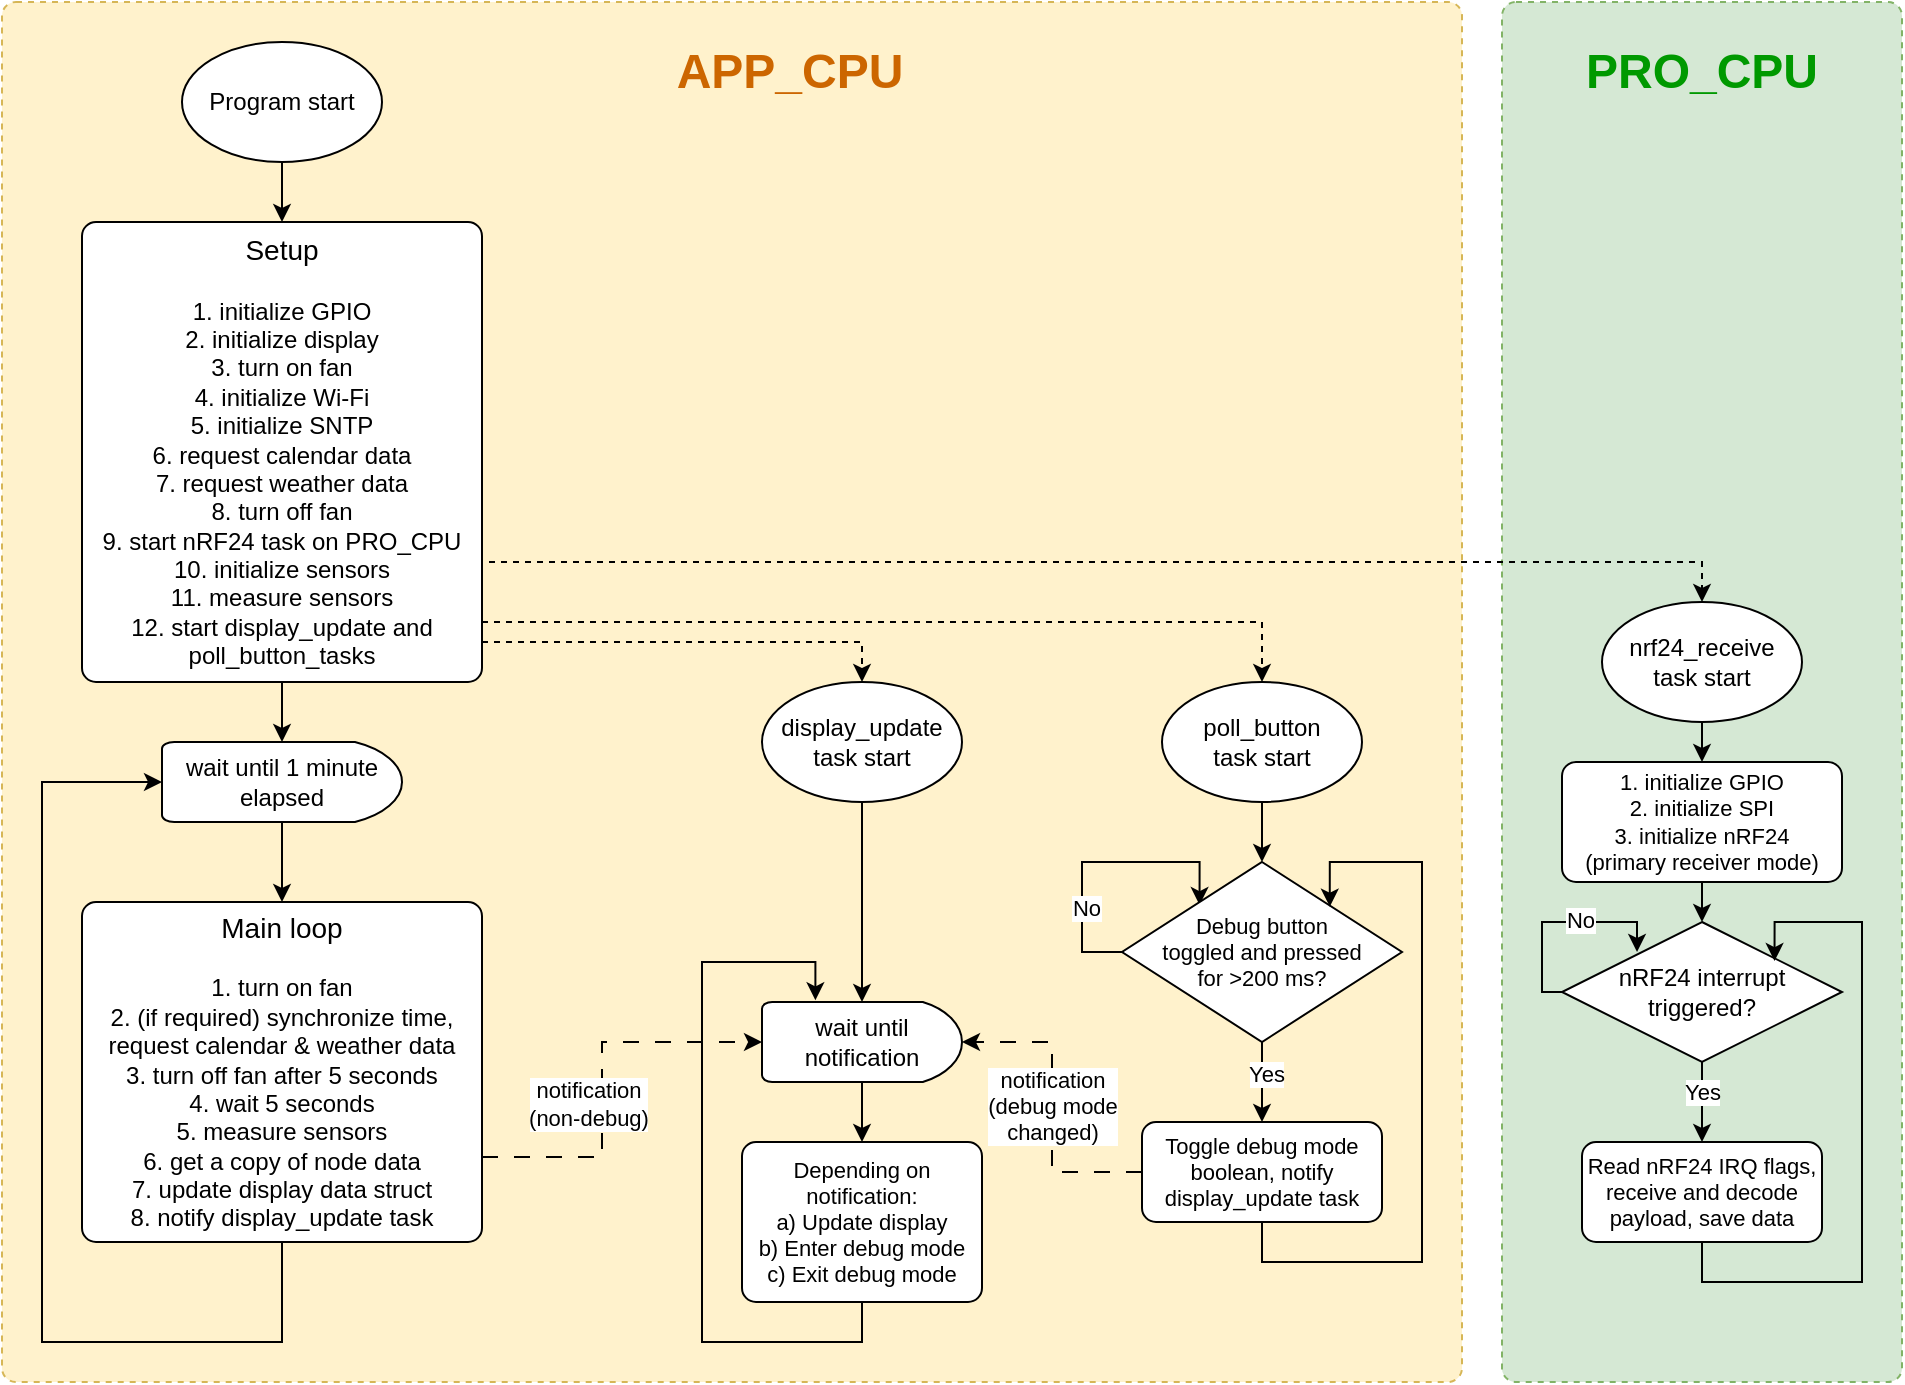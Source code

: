 <mxfile version="26.0.16">
  <diagram id="C5RBs43oDa-KdzZeNtuy" name="Page-1">
    <mxGraphModel dx="2062" dy="666" grid="1" gridSize="10" guides="1" tooltips="1" connect="1" arrows="1" fold="1" page="1" pageScale="1" pageWidth="827" pageHeight="1169" math="0" shadow="0">
      <root>
        <mxCell id="WIyWlLk6GJQsqaUBKTNV-0" />
        <mxCell id="WIyWlLk6GJQsqaUBKTNV-1" parent="WIyWlLk6GJQsqaUBKTNV-0" />
        <mxCell id="8JMaUqoVzFi5IFR0wav9-44" value="" style="rounded=1;whiteSpace=wrap;html=1;absoluteArcSize=1;arcSize=14;strokeWidth=1;dashed=1;fillColor=#d5e8d4;strokeColor=#82b366;" vertex="1" parent="WIyWlLk6GJQsqaUBKTNV-1">
          <mxGeometry x="740" y="140" width="200" height="690" as="geometry" />
        </mxCell>
        <mxCell id="8JMaUqoVzFi5IFR0wav9-42" value="" style="rounded=1;whiteSpace=wrap;html=1;absoluteArcSize=1;arcSize=14;strokeWidth=1;dashed=1;fillColor=#fff2cc;strokeColor=#d6b656;" vertex="1" parent="WIyWlLk6GJQsqaUBKTNV-1">
          <mxGeometry x="-10" y="140" width="730" height="690" as="geometry" />
        </mxCell>
        <mxCell id="8JMaUqoVzFi5IFR0wav9-2" value="" style="edgeStyle=orthogonalEdgeStyle;rounded=0;orthogonalLoop=1;jettySize=auto;html=1;entryX=0.5;entryY=0;entryDx=0;entryDy=0;exitX=0.5;exitY=1;exitDx=0;exitDy=0;exitPerimeter=0;" edge="1" parent="WIyWlLk6GJQsqaUBKTNV-1" source="8JMaUqoVzFi5IFR0wav9-0" target="8JMaUqoVzFi5IFR0wav9-1">
          <mxGeometry relative="1" as="geometry" />
        </mxCell>
        <mxCell id="8JMaUqoVzFi5IFR0wav9-0" value="Program start" style="strokeWidth=1;html=1;shape=mxgraph.flowchart.start_1;whiteSpace=wrap;" vertex="1" parent="WIyWlLk6GJQsqaUBKTNV-1">
          <mxGeometry x="80" y="160" width="100" height="60" as="geometry" />
        </mxCell>
        <mxCell id="8JMaUqoVzFi5IFR0wav9-4" value="" style="edgeStyle=orthogonalEdgeStyle;rounded=0;orthogonalLoop=1;jettySize=auto;html=1;exitX=1;exitY=0.75;exitDx=0;exitDy=0;dashed=1;entryX=0.5;entryY=0;entryDx=0;entryDy=0;entryPerimeter=0;" edge="1" parent="WIyWlLk6GJQsqaUBKTNV-1" source="8JMaUqoVzFi5IFR0wav9-1" target="8JMaUqoVzFi5IFR0wav9-9">
          <mxGeometry relative="1" as="geometry">
            <mxPoint x="680" y="480" as="targetPoint" />
            <Array as="points">
              <mxPoint x="840" y="420" />
            </Array>
          </mxGeometry>
        </mxCell>
        <mxCell id="8JMaUqoVzFi5IFR0wav9-11" value="" style="edgeStyle=orthogonalEdgeStyle;rounded=0;orthogonalLoop=1;jettySize=auto;html=1;entryX=0.5;entryY=0;entryDx=0;entryDy=0;entryPerimeter=0;" edge="1" parent="WIyWlLk6GJQsqaUBKTNV-1" source="8JMaUqoVzFi5IFR0wav9-1" target="8JMaUqoVzFi5IFR0wav9-12">
          <mxGeometry relative="1" as="geometry">
            <mxPoint x="130" y="560" as="targetPoint" />
          </mxGeometry>
        </mxCell>
        <mxCell id="8JMaUqoVzFi5IFR0wav9-1" value="&lt;div&gt;&lt;font style=&quot;font-size: 14px;&quot;&gt;Setup&lt;br&gt;&lt;/font&gt;&lt;br&gt;1. initialize GPIO&lt;/div&gt;&lt;div&gt;2. initialize display&lt;/div&gt;&lt;div&gt;3. turn on fan&lt;/div&gt;&lt;div&gt;4. initialize Wi-Fi&lt;/div&gt;&lt;div&gt;5. initialize SNTP&lt;/div&gt;&lt;div&gt;6. request calendar data&lt;/div&gt;&lt;div&gt;7. request weather data&lt;/div&gt;&lt;div&gt;8. turn off fan&lt;/div&gt;&lt;div&gt;9. start nRF24 task on PRO_CPU&lt;/div&gt;&lt;div&gt;10. initialize sensors&lt;/div&gt;&lt;div&gt;11. measure sensors&lt;br&gt;12. start display_update and poll_button_tasks&lt;/div&gt;" style="rounded=1;whiteSpace=wrap;html=1;absoluteArcSize=1;arcSize=14;strokeWidth=1;" vertex="1" parent="WIyWlLk6GJQsqaUBKTNV-1">
          <mxGeometry x="30" y="250" width="200" height="230" as="geometry" />
        </mxCell>
        <mxCell id="8JMaUqoVzFi5IFR0wav9-5" value="" style="edgeStyle=orthogonalEdgeStyle;rounded=0;orthogonalLoop=1;jettySize=auto;html=1;exitX=1;exitY=0.75;exitDx=0;exitDy=0;dashed=1;entryX=0.5;entryY=0;entryDx=0;entryDy=0;entryPerimeter=0;" edge="1" parent="WIyWlLk6GJQsqaUBKTNV-1" target="8JMaUqoVzFi5IFR0wav9-8">
          <mxGeometry relative="1" as="geometry">
            <mxPoint x="230" y="450" as="sourcePoint" />
            <mxPoint x="520" y="480" as="targetPoint" />
            <Array as="points">
              <mxPoint x="620" y="450" />
            </Array>
          </mxGeometry>
        </mxCell>
        <mxCell id="8JMaUqoVzFi5IFR0wav9-6" value="" style="edgeStyle=orthogonalEdgeStyle;rounded=0;orthogonalLoop=1;jettySize=auto;html=1;exitX=1;exitY=0.75;exitDx=0;exitDy=0;dashed=1;entryX=0.5;entryY=0;entryDx=0;entryDy=0;entryPerimeter=0;" edge="1" parent="WIyWlLk6GJQsqaUBKTNV-1" target="8JMaUqoVzFi5IFR0wav9-7">
          <mxGeometry relative="1" as="geometry">
            <mxPoint x="230" y="460" as="sourcePoint" />
            <mxPoint x="360" y="480" as="targetPoint" />
            <Array as="points">
              <mxPoint x="420" y="460" />
            </Array>
          </mxGeometry>
        </mxCell>
        <mxCell id="8JMaUqoVzFi5IFR0wav9-18" value="" style="edgeStyle=orthogonalEdgeStyle;rounded=0;orthogonalLoop=1;jettySize=auto;html=1;exitX=0.5;exitY=1;exitDx=0;exitDy=0;exitPerimeter=0;entryX=0.5;entryY=0;entryDx=0;entryDy=0;entryPerimeter=0;" edge="1" parent="WIyWlLk6GJQsqaUBKTNV-1" source="8JMaUqoVzFi5IFR0wav9-7" target="8JMaUqoVzFi5IFR0wav9-25">
          <mxGeometry relative="1" as="geometry">
            <mxPoint x="420" y="620" as="targetPoint" />
          </mxGeometry>
        </mxCell>
        <mxCell id="8JMaUqoVzFi5IFR0wav9-7" value="display_update task start" style="strokeWidth=1;html=1;shape=mxgraph.flowchart.start_1;whiteSpace=wrap;" vertex="1" parent="WIyWlLk6GJQsqaUBKTNV-1">
          <mxGeometry x="370" y="480" width="100" height="60" as="geometry" />
        </mxCell>
        <mxCell id="8JMaUqoVzFi5IFR0wav9-29" value="" style="edgeStyle=orthogonalEdgeStyle;rounded=0;orthogonalLoop=1;jettySize=auto;html=1;entryX=0.5;entryY=0;entryDx=0;entryDy=0;entryPerimeter=0;exitX=0.5;exitY=1;exitDx=0;exitDy=0;exitPerimeter=0;" edge="1" parent="WIyWlLk6GJQsqaUBKTNV-1" source="8JMaUqoVzFi5IFR0wav9-8" target="8JMaUqoVzFi5IFR0wav9-28">
          <mxGeometry relative="1" as="geometry" />
        </mxCell>
        <mxCell id="8JMaUqoVzFi5IFR0wav9-8" value="poll_button&lt;br&gt;task start" style="strokeWidth=1;html=1;shape=mxgraph.flowchart.start_1;whiteSpace=wrap;" vertex="1" parent="WIyWlLk6GJQsqaUBKTNV-1">
          <mxGeometry x="570" y="480" width="100" height="60" as="geometry" />
        </mxCell>
        <mxCell id="8JMaUqoVzFi5IFR0wav9-47" value="" style="edgeStyle=orthogonalEdgeStyle;rounded=0;orthogonalLoop=1;jettySize=auto;html=1;entryX=0.5;entryY=0;entryDx=0;entryDy=0;exitX=0.5;exitY=1;exitDx=0;exitDy=0;exitPerimeter=0;" edge="1" parent="WIyWlLk6GJQsqaUBKTNV-1" source="8JMaUqoVzFi5IFR0wav9-9" target="8JMaUqoVzFi5IFR0wav9-46">
          <mxGeometry relative="1" as="geometry" />
        </mxCell>
        <mxCell id="8JMaUqoVzFi5IFR0wav9-9" value="nrf24_receive&lt;br&gt;task start" style="strokeWidth=1;html=1;shape=mxgraph.flowchart.start_1;whiteSpace=wrap;" vertex="1" parent="WIyWlLk6GJQsqaUBKTNV-1">
          <mxGeometry x="790" y="440" width="100" height="60" as="geometry" />
        </mxCell>
        <mxCell id="8JMaUqoVzFi5IFR0wav9-14" value="" style="edgeStyle=orthogonalEdgeStyle;rounded=0;orthogonalLoop=1;jettySize=auto;html=1;entryX=0.5;entryY=0;entryDx=0;entryDy=0;exitX=0.5;exitY=1;exitDx=0;exitDy=0;exitPerimeter=0;" edge="1" parent="WIyWlLk6GJQsqaUBKTNV-1" source="8JMaUqoVzFi5IFR0wav9-12" target="8JMaUqoVzFi5IFR0wav9-13">
          <mxGeometry relative="1" as="geometry" />
        </mxCell>
        <mxCell id="8JMaUqoVzFi5IFR0wav9-12" value="wait until 1 minute elapsed" style="strokeWidth=1;html=1;shape=mxgraph.flowchart.delay;whiteSpace=wrap;" vertex="1" parent="WIyWlLk6GJQsqaUBKTNV-1">
          <mxGeometry x="70" y="510" width="120" height="40" as="geometry" />
        </mxCell>
        <mxCell id="8JMaUqoVzFi5IFR0wav9-16" value="" style="edgeStyle=orthogonalEdgeStyle;rounded=0;orthogonalLoop=1;jettySize=auto;html=1;exitX=0.5;exitY=1;exitDx=0;exitDy=0;entryX=0;entryY=0.5;entryDx=0;entryDy=0;entryPerimeter=0;" edge="1" parent="WIyWlLk6GJQsqaUBKTNV-1" source="8JMaUqoVzFi5IFR0wav9-13" target="8JMaUqoVzFi5IFR0wav9-12">
          <mxGeometry relative="1" as="geometry">
            <mxPoint x="180" y="870" as="targetPoint" />
            <Array as="points">
              <mxPoint x="130" y="810" />
              <mxPoint x="10" y="810" />
              <mxPoint x="10" y="530" />
            </Array>
          </mxGeometry>
        </mxCell>
        <mxCell id="8JMaUqoVzFi5IFR0wav9-20" value="" style="edgeStyle=orthogonalEdgeStyle;rounded=0;orthogonalLoop=1;jettySize=auto;html=1;dashed=1;dashPattern=8 8;entryX=0;entryY=0.5;entryDx=0;entryDy=0;entryPerimeter=0;exitX=1;exitY=0.75;exitDx=0;exitDy=0;" edge="1" parent="WIyWlLk6GJQsqaUBKTNV-1" source="8JMaUqoVzFi5IFR0wav9-13" target="8JMaUqoVzFi5IFR0wav9-25">
          <mxGeometry relative="1" as="geometry">
            <mxPoint x="330" y="690" as="targetPoint" />
            <Array as="points">
              <mxPoint x="290" y="718" />
              <mxPoint x="290" y="660" />
            </Array>
          </mxGeometry>
        </mxCell>
        <mxCell id="8JMaUqoVzFi5IFR0wav9-22" value="notification&lt;br&gt;(non-debug)" style="edgeLabel;html=1;align=center;verticalAlign=middle;resizable=0;points=[];" vertex="1" connectable="0" parent="8JMaUqoVzFi5IFR0wav9-20">
          <mxGeometry x="0.17" y="-3" relative="1" as="geometry">
            <mxPoint x="-10" y="29" as="offset" />
          </mxGeometry>
        </mxCell>
        <mxCell id="8JMaUqoVzFi5IFR0wav9-13" value="&lt;div&gt;&lt;font style=&quot;font-size: 14px;&quot;&gt;Main loop&lt;/font&gt;&lt;br&gt;&lt;br&gt;1. turn on fan&lt;/div&gt;&lt;div&gt;2. (if required) synchronize time, request calendar &amp;amp; weather data&lt;br&gt;3. turn off fan after 5 seconds&lt;/div&gt;&lt;div&gt;4. wait 5 seconds&lt;/div&gt;&lt;div&gt;5. measure sensors&lt;/div&gt;&lt;div&gt;6. get a copy of node data&lt;/div&gt;&lt;div&gt;7. update display data struct&lt;/div&gt;&lt;div&gt;8. notify display_update task&lt;/div&gt;" style="rounded=1;whiteSpace=wrap;html=1;absoluteArcSize=1;arcSize=14;strokeWidth=1;" vertex="1" parent="WIyWlLk6GJQsqaUBKTNV-1">
          <mxGeometry x="30" y="590" width="200" height="170" as="geometry" />
        </mxCell>
        <mxCell id="8JMaUqoVzFi5IFR0wav9-27" value="" style="edgeStyle=orthogonalEdgeStyle;rounded=0;orthogonalLoop=1;jettySize=auto;html=1;exitX=0.5;exitY=1;exitDx=0;exitDy=0;exitPerimeter=0;entryX=0.5;entryY=0;entryDx=0;entryDy=0;" edge="1" parent="WIyWlLk6GJQsqaUBKTNV-1" source="8JMaUqoVzFi5IFR0wav9-25" target="8JMaUqoVzFi5IFR0wav9-39">
          <mxGeometry relative="1" as="geometry">
            <mxPoint x="420" y="720" as="targetPoint" />
          </mxGeometry>
        </mxCell>
        <mxCell id="8JMaUqoVzFi5IFR0wav9-25" value="wait until notification" style="strokeWidth=1;html=1;shape=mxgraph.flowchart.delay;whiteSpace=wrap;" vertex="1" parent="WIyWlLk6GJQsqaUBKTNV-1">
          <mxGeometry x="370" y="640" width="100" height="40" as="geometry" />
        </mxCell>
        <mxCell id="8JMaUqoVzFi5IFR0wav9-30" value="" style="edgeStyle=orthogonalEdgeStyle;rounded=0;orthogonalLoop=1;jettySize=auto;html=1;exitX=0;exitY=0.5;exitDx=0;exitDy=0;exitPerimeter=0;entryX=0.277;entryY=0.239;entryDx=0;entryDy=0;entryPerimeter=0;" edge="1" parent="WIyWlLk6GJQsqaUBKTNV-1" source="8JMaUqoVzFi5IFR0wav9-28" target="8JMaUqoVzFi5IFR0wav9-28">
          <mxGeometry relative="1" as="geometry">
            <mxPoint x="590" y="560" as="targetPoint" />
            <Array as="points">
              <mxPoint x="530" y="615" />
              <mxPoint x="530" y="570" />
              <mxPoint x="589" y="570" />
            </Array>
          </mxGeometry>
        </mxCell>
        <mxCell id="8JMaUqoVzFi5IFR0wav9-31" value="No" style="edgeLabel;html=1;align=center;verticalAlign=middle;resizable=0;points=[];" vertex="1" connectable="0" parent="8JMaUqoVzFi5IFR0wav9-30">
          <mxGeometry x="-0.176" y="-2" relative="1" as="geometry">
            <mxPoint y="18" as="offset" />
          </mxGeometry>
        </mxCell>
        <mxCell id="8JMaUqoVzFi5IFR0wav9-33" value="" style="edgeStyle=orthogonalEdgeStyle;rounded=0;orthogonalLoop=1;jettySize=auto;html=1;entryX=0.5;entryY=0;entryDx=0;entryDy=0;" edge="1" parent="WIyWlLk6GJQsqaUBKTNV-1" source="8JMaUqoVzFi5IFR0wav9-28" target="8JMaUqoVzFi5IFR0wav9-35">
          <mxGeometry relative="1" as="geometry">
            <mxPoint x="620" y="720" as="targetPoint" />
          </mxGeometry>
        </mxCell>
        <mxCell id="8JMaUqoVzFi5IFR0wav9-34" value="Yes" style="edgeLabel;html=1;align=center;verticalAlign=middle;resizable=0;points=[];" vertex="1" connectable="0" parent="8JMaUqoVzFi5IFR0wav9-33">
          <mxGeometry x="-0.217" y="2" relative="1" as="geometry">
            <mxPoint as="offset" />
          </mxGeometry>
        </mxCell>
        <mxCell id="8JMaUqoVzFi5IFR0wav9-28" value="Debug button&lt;br&gt;toggled and pressed&lt;br&gt;for &amp;gt;200 ms?" style="strokeWidth=1;html=1;shape=mxgraph.flowchart.decision;whiteSpace=wrap;fontSize=11;" vertex="1" parent="WIyWlLk6GJQsqaUBKTNV-1">
          <mxGeometry x="550" y="570" width="140" height="90" as="geometry" />
        </mxCell>
        <mxCell id="8JMaUqoVzFi5IFR0wav9-37" value="" style="edgeStyle=orthogonalEdgeStyle;rounded=0;orthogonalLoop=1;jettySize=auto;html=1;entryX=1;entryY=0.5;entryDx=0;entryDy=0;entryPerimeter=0;dashed=1;dashPattern=8 8;" edge="1" parent="WIyWlLk6GJQsqaUBKTNV-1" source="8JMaUqoVzFi5IFR0wav9-35" target="8JMaUqoVzFi5IFR0wav9-25">
          <mxGeometry relative="1" as="geometry">
            <mxPoint x="480" y="725" as="targetPoint" />
          </mxGeometry>
        </mxCell>
        <mxCell id="8JMaUqoVzFi5IFR0wav9-38" value="notification&lt;br&gt;(debug mode&lt;br&gt;changed)" style="edgeLabel;html=1;align=center;verticalAlign=middle;resizable=0;points=[];" vertex="1" connectable="0" parent="8JMaUqoVzFi5IFR0wav9-37">
          <mxGeometry x="0.012" relative="1" as="geometry">
            <mxPoint as="offset" />
          </mxGeometry>
        </mxCell>
        <mxCell id="8JMaUqoVzFi5IFR0wav9-59" value="" style="edgeStyle=orthogonalEdgeStyle;rounded=0;orthogonalLoop=1;jettySize=auto;html=1;exitX=0.5;exitY=1;exitDx=0;exitDy=0;entryX=0.742;entryY=0.248;entryDx=0;entryDy=0;entryPerimeter=0;" edge="1" parent="WIyWlLk6GJQsqaUBKTNV-1" source="8JMaUqoVzFi5IFR0wav9-35" target="8JMaUqoVzFi5IFR0wav9-28">
          <mxGeometry relative="1" as="geometry">
            <mxPoint x="620" y="790" as="targetPoint" />
            <Array as="points">
              <mxPoint x="620" y="770" />
              <mxPoint x="700" y="770" />
              <mxPoint x="700" y="570" />
              <mxPoint x="654" y="570" />
            </Array>
          </mxGeometry>
        </mxCell>
        <mxCell id="8JMaUqoVzFi5IFR0wav9-35" value="Toggle debug mode boolean, notify display_update task" style="rounded=1;whiteSpace=wrap;html=1;absoluteArcSize=1;arcSize=14;strokeWidth=1;fontSize=11;" vertex="1" parent="WIyWlLk6GJQsqaUBKTNV-1">
          <mxGeometry x="560" y="700" width="120" height="50" as="geometry" />
        </mxCell>
        <mxCell id="8JMaUqoVzFi5IFR0wav9-41" value="" style="edgeStyle=orthogonalEdgeStyle;rounded=0;orthogonalLoop=1;jettySize=auto;html=1;exitX=0.5;exitY=1;exitDx=0;exitDy=0;entryX=0.267;entryY=-0.021;entryDx=0;entryDy=0;entryPerimeter=0;" edge="1" parent="WIyWlLk6GJQsqaUBKTNV-1" source="8JMaUqoVzFi5IFR0wav9-39" target="8JMaUqoVzFi5IFR0wav9-25">
          <mxGeometry relative="1" as="geometry">
            <mxPoint x="420" y="870" as="targetPoint" />
            <Array as="points">
              <mxPoint x="420" y="810" />
              <mxPoint x="340" y="810" />
              <mxPoint x="340" y="620" />
              <mxPoint x="397" y="620" />
            </Array>
          </mxGeometry>
        </mxCell>
        <mxCell id="8JMaUqoVzFi5IFR0wav9-39" value="Depending on notification:&lt;br&gt;a) Update display&lt;br&gt;b) Enter debug mode&lt;br&gt;c) Exit debug mode" style="rounded=1;whiteSpace=wrap;html=1;absoluteArcSize=1;arcSize=14;strokeWidth=1;fontSize=11;" vertex="1" parent="WIyWlLk6GJQsqaUBKTNV-1">
          <mxGeometry x="360" y="710" width="120" height="80" as="geometry" />
        </mxCell>
        <mxCell id="8JMaUqoVzFi5IFR0wav9-43" value="&lt;b&gt;&lt;font style=&quot;font-size: 24px; color: rgb(204, 102, 0);&quot;&gt;APP_CPU&lt;/font&gt;&lt;/b&gt;" style="text;html=1;align=center;verticalAlign=middle;whiteSpace=wrap;rounded=0;" vertex="1" parent="WIyWlLk6GJQsqaUBKTNV-1">
          <mxGeometry x="354" y="160" width="60" height="30" as="geometry" />
        </mxCell>
        <mxCell id="8JMaUqoVzFi5IFR0wav9-45" value="&lt;font style=&quot;font-size: 24px;&quot;&gt;&lt;b&gt;PRO_CPU&lt;/b&gt;&lt;/font&gt;" style="text;html=1;align=center;verticalAlign=middle;whiteSpace=wrap;rounded=0;fontColor=#009900;" vertex="1" parent="WIyWlLk6GJQsqaUBKTNV-1">
          <mxGeometry x="740" y="160" width="200" height="30" as="geometry" />
        </mxCell>
        <mxCell id="8JMaUqoVzFi5IFR0wav9-49" value="" style="edgeStyle=orthogonalEdgeStyle;rounded=0;orthogonalLoop=1;jettySize=auto;html=1;entryX=0.5;entryY=0;entryDx=0;entryDy=0;exitX=0.5;exitY=1;exitDx=0;exitDy=0;entryPerimeter=0;" edge="1" parent="WIyWlLk6GJQsqaUBKTNV-1" source="8JMaUqoVzFi5IFR0wav9-46" target="8JMaUqoVzFi5IFR0wav9-50">
          <mxGeometry relative="1" as="geometry">
            <mxPoint x="840" y="660" as="targetPoint" />
          </mxGeometry>
        </mxCell>
        <mxCell id="8JMaUqoVzFi5IFR0wav9-46" value="&lt;div&gt;1. initialize GPIO&lt;/div&gt;&lt;div&gt;2. initialize SPI&lt;br&gt;3. initialize nRF24&lt;/div&gt;(primary receiver mode)" style="rounded=1;whiteSpace=wrap;html=1;absoluteArcSize=1;arcSize=14;strokeWidth=1;fontSize=11;" vertex="1" parent="WIyWlLk6GJQsqaUBKTNV-1">
          <mxGeometry x="770" y="520" width="140" height="60" as="geometry" />
        </mxCell>
        <mxCell id="8JMaUqoVzFi5IFR0wav9-51" value="" style="edgeStyle=orthogonalEdgeStyle;rounded=0;orthogonalLoop=1;jettySize=auto;html=1;entryX=0.268;entryY=0.214;entryDx=0;entryDy=0;entryPerimeter=0;exitX=0;exitY=0.5;exitDx=0;exitDy=0;exitPerimeter=0;" edge="1" parent="WIyWlLk6GJQsqaUBKTNV-1" source="8JMaUqoVzFi5IFR0wav9-50" target="8JMaUqoVzFi5IFR0wav9-50">
          <mxGeometry relative="1" as="geometry">
            <Array as="points">
              <mxPoint x="760" y="635" />
              <mxPoint x="760" y="600" />
              <mxPoint x="808" y="600" />
            </Array>
          </mxGeometry>
        </mxCell>
        <mxCell id="8JMaUqoVzFi5IFR0wav9-52" value="No" style="edgeLabel;html=1;align=center;verticalAlign=middle;resizable=0;points=[];" vertex="1" connectable="0" parent="8JMaUqoVzFi5IFR0wav9-51">
          <mxGeometry x="0.189" y="1" relative="1" as="geometry">
            <mxPoint as="offset" />
          </mxGeometry>
        </mxCell>
        <mxCell id="8JMaUqoVzFi5IFR0wav9-55" value="" style="edgeStyle=orthogonalEdgeStyle;rounded=0;orthogonalLoop=1;jettySize=auto;html=1;entryX=0.5;entryY=0;entryDx=0;entryDy=0;" edge="1" parent="WIyWlLk6GJQsqaUBKTNV-1" source="8JMaUqoVzFi5IFR0wav9-50" target="8JMaUqoVzFi5IFR0wav9-57">
          <mxGeometry relative="1" as="geometry">
            <mxPoint x="840" y="700" as="targetPoint" />
          </mxGeometry>
        </mxCell>
        <mxCell id="8JMaUqoVzFi5IFR0wav9-56" value="Yes" style="edgeLabel;html=1;align=center;verticalAlign=middle;resizable=0;points=[];" vertex="1" connectable="0" parent="8JMaUqoVzFi5IFR0wav9-55">
          <mxGeometry x="-0.086" relative="1" as="geometry">
            <mxPoint y="-4" as="offset" />
          </mxGeometry>
        </mxCell>
        <mxCell id="8JMaUqoVzFi5IFR0wav9-50" value="nRF24 interrupt triggered?" style="strokeWidth=1;html=1;shape=mxgraph.flowchart.decision;whiteSpace=wrap;" vertex="1" parent="WIyWlLk6GJQsqaUBKTNV-1">
          <mxGeometry x="770" y="600" width="140" height="70" as="geometry" />
        </mxCell>
        <mxCell id="8JMaUqoVzFi5IFR0wav9-61" value="" style="edgeStyle=orthogonalEdgeStyle;rounded=0;orthogonalLoop=1;jettySize=auto;html=1;exitX=0.5;exitY=1;exitDx=0;exitDy=0;entryX=0.759;entryY=0.279;entryDx=0;entryDy=0;entryPerimeter=0;" edge="1" parent="WIyWlLk6GJQsqaUBKTNV-1" source="8JMaUqoVzFi5IFR0wav9-57" target="8JMaUqoVzFi5IFR0wav9-50">
          <mxGeometry relative="1" as="geometry">
            <mxPoint x="840" y="835" as="targetPoint" />
            <Array as="points">
              <mxPoint x="840" y="780" />
              <mxPoint x="920" y="780" />
              <mxPoint x="920" y="600" />
              <mxPoint x="876" y="600" />
            </Array>
          </mxGeometry>
        </mxCell>
        <mxCell id="8JMaUqoVzFi5IFR0wav9-57" value="Read nRF24 IRQ flags, receive and decode payload, save data" style="rounded=1;whiteSpace=wrap;html=1;absoluteArcSize=1;arcSize=14;strokeWidth=1;fontSize=11;" vertex="1" parent="WIyWlLk6GJQsqaUBKTNV-1">
          <mxGeometry x="780" y="710" width="120" height="50" as="geometry" />
        </mxCell>
      </root>
    </mxGraphModel>
  </diagram>
</mxfile>
